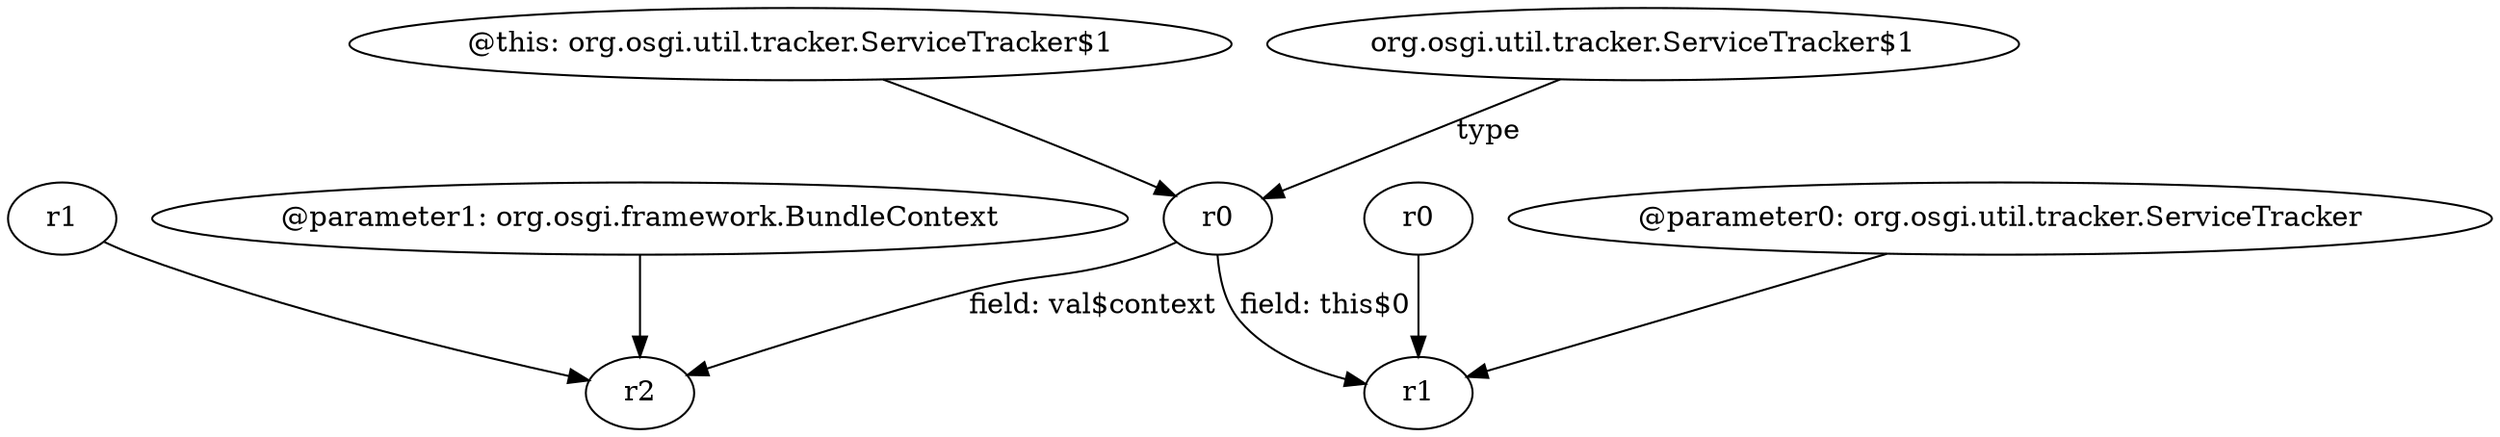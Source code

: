 digraph g {
0[label="@this: org.osgi.util.tracker.ServiceTracker$1"]
1[label="r0"]
0->1[label=""]
2[label="org.osgi.util.tracker.ServiceTracker$1"]
2->1[label="type"]
3[label="@parameter1: org.osgi.framework.BundleContext"]
4[label="r2"]
3->4[label=""]
5[label="r0"]
6[label="r1"]
5->6[label=""]
7[label="@parameter0: org.osgi.util.tracker.ServiceTracker"]
7->6[label=""]
1->4[label="field: val$context"]
8[label="r1"]
8->4[label=""]
1->6[label="field: this$0"]
}